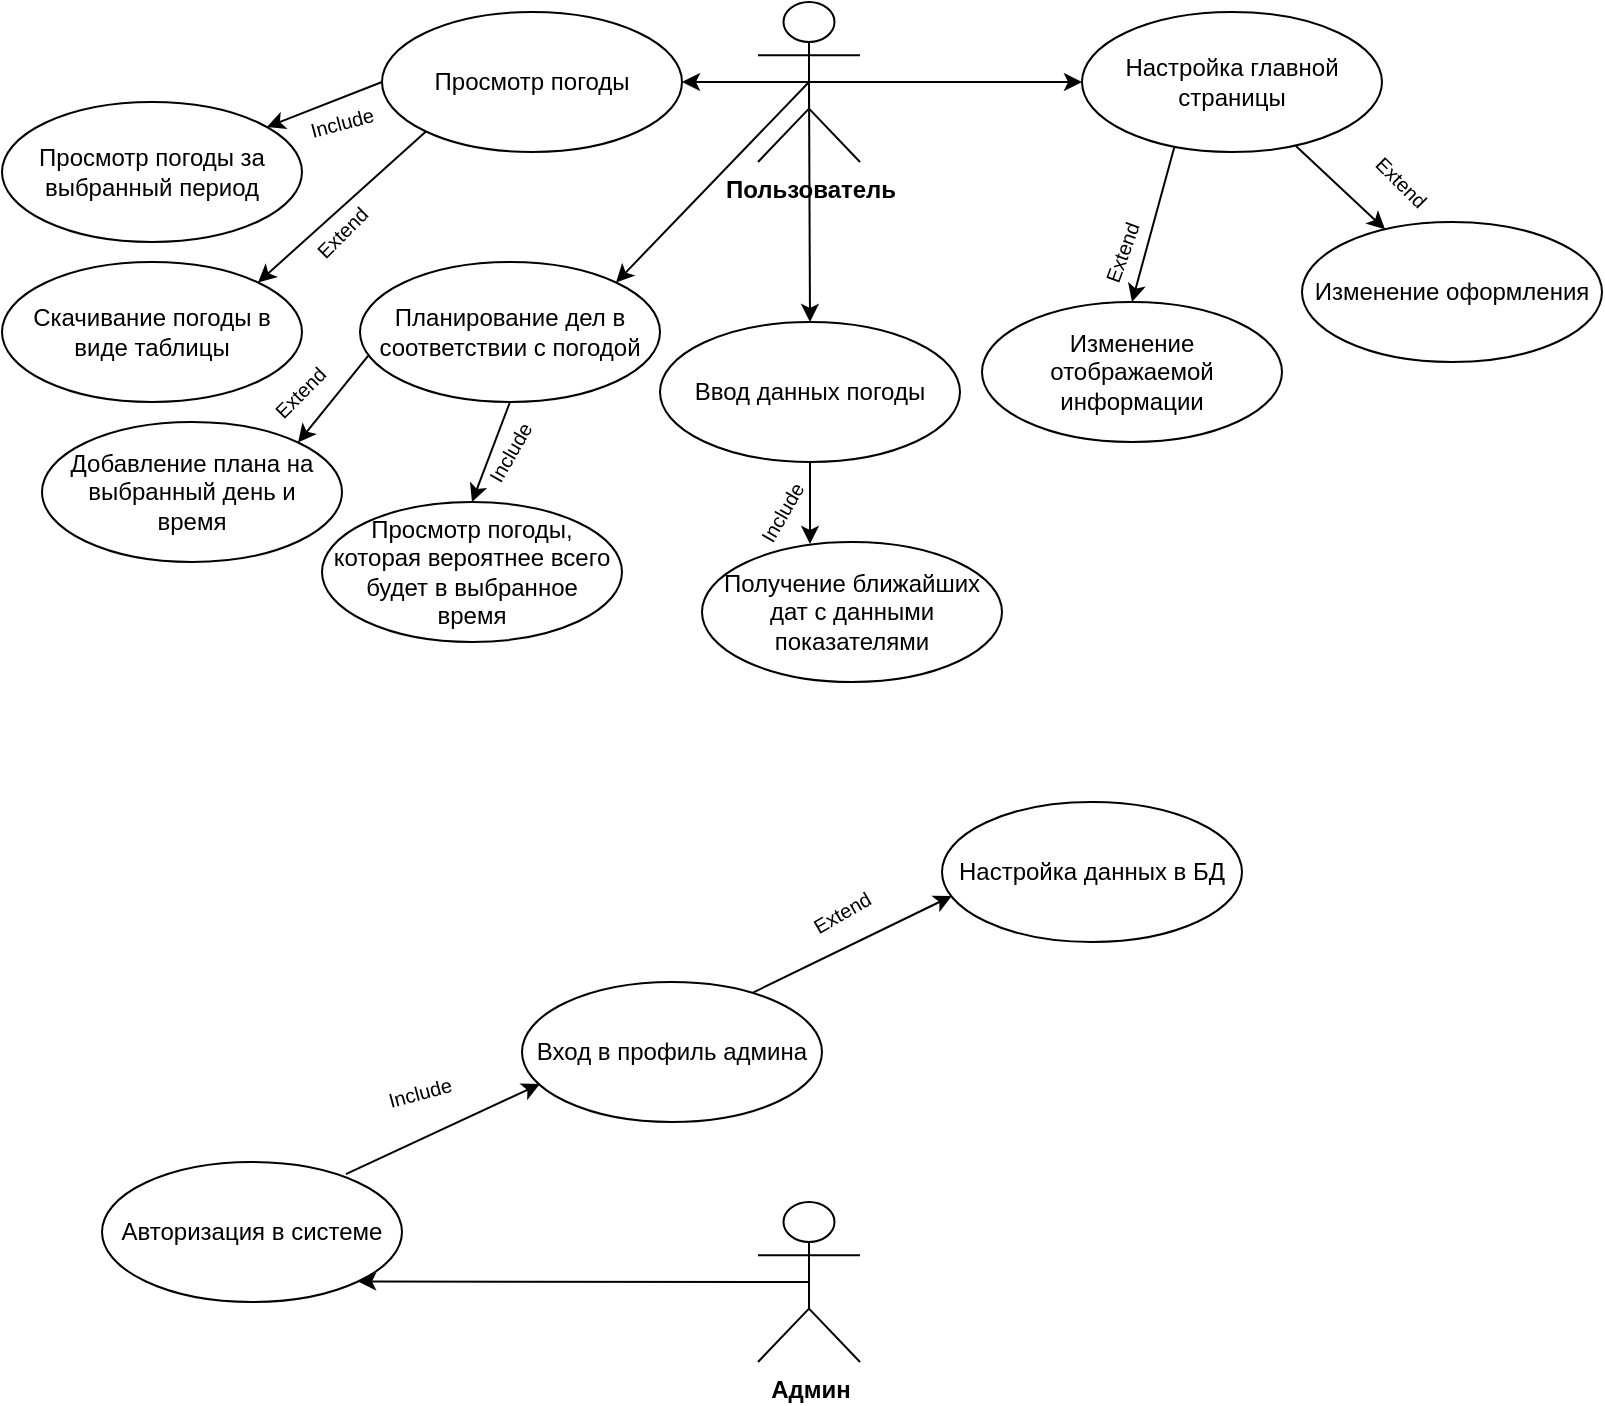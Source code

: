 <mxfile version="21.0.8" type="device"><diagram name="Страница 1" id="Vr6tZi-SWmV44EtBOcXa"><mxGraphModel dx="1434" dy="830" grid="1" gridSize="10" guides="1" tooltips="1" connect="1" arrows="1" fold="1" page="1" pageScale="1" pageWidth="827" pageHeight="1169" math="0" shadow="0"><root><mxCell id="0"/><mxCell id="1" parent="0"/><mxCell id="Df-UxoeK4fdWZhwMRgBq-1" value="&lt;b&gt;Пользователь&lt;/b&gt;" style="shape=umlActor;verticalLabelPosition=bottom;verticalAlign=top;html=1;outlineConnect=0;" parent="1" vertex="1"><mxGeometry x="388" y="10" width="51" height="80" as="geometry"/></mxCell><mxCell id="Df-UxoeK4fdWZhwMRgBq-4" value="Настройка главной страницы" style="ellipse;whiteSpace=wrap;html=1;" parent="1" vertex="1"><mxGeometry x="550" y="15" width="150" height="70" as="geometry"/></mxCell><mxCell id="Df-UxoeK4fdWZhwMRgBq-6" value="Изменение оформления" style="ellipse;whiteSpace=wrap;html=1;" parent="1" vertex="1"><mxGeometry x="660" y="120" width="150" height="70" as="geometry"/></mxCell><mxCell id="Df-UxoeK4fdWZhwMRgBq-7" value="Изменение &lt;br&gt;отображаемой информации" style="ellipse;whiteSpace=wrap;html=1;" parent="1" vertex="1"><mxGeometry x="500" y="160" width="150" height="70" as="geometry"/></mxCell><mxCell id="Df-UxoeK4fdWZhwMRgBq-16" value="" style="endArrow=classic;html=1;rounded=0;exitX=0.713;exitY=0.957;exitDx=0;exitDy=0;exitPerimeter=0;" parent="1" source="Df-UxoeK4fdWZhwMRgBq-4" target="Df-UxoeK4fdWZhwMRgBq-6" edge="1"><mxGeometry width="50" height="50" relative="1" as="geometry"><mxPoint x="550" y="190" as="sourcePoint"/><mxPoint x="650" y="150" as="targetPoint"/></mxGeometry></mxCell><mxCell id="Df-UxoeK4fdWZhwMRgBq-17" value="" style="endArrow=classic;html=1;rounded=0;entryX=0.5;entryY=0;entryDx=0;entryDy=0;exitX=0.307;exitY=0.971;exitDx=0;exitDy=0;exitPerimeter=0;" parent="1" source="Df-UxoeK4fdWZhwMRgBq-4" target="Df-UxoeK4fdWZhwMRgBq-7" edge="1"><mxGeometry width="50" height="50" relative="1" as="geometry"><mxPoint x="490" y="200" as="sourcePoint"/><mxPoint x="440" y="360" as="targetPoint"/></mxGeometry></mxCell><mxCell id="Df-UxoeK4fdWZhwMRgBq-19" value="" style="endArrow=classic;html=1;rounded=0;exitX=0.5;exitY=0.5;exitDx=0;exitDy=0;exitPerimeter=0;" parent="1" source="Df-UxoeK4fdWZhwMRgBq-1" target="Df-UxoeK4fdWZhwMRgBq-4" edge="1"><mxGeometry width="50" height="50" relative="1" as="geometry"><mxPoint x="390" y="410" as="sourcePoint"/><mxPoint x="440" y="360" as="targetPoint"/></mxGeometry></mxCell><mxCell id="Df-UxoeK4fdWZhwMRgBq-21" value="Планирование дел в соответствии с погодой" style="ellipse;whiteSpace=wrap;html=1;" parent="1" vertex="1"><mxGeometry x="189" y="140" width="150" height="70" as="geometry"/></mxCell><mxCell id="Df-UxoeK4fdWZhwMRgBq-22" value="Ввод данных погоды" style="ellipse;whiteSpace=wrap;html=1;" parent="1" vertex="1"><mxGeometry x="339" y="170" width="150" height="70" as="geometry"/></mxCell><mxCell id="Df-UxoeK4fdWZhwMRgBq-23" value="Авторизация в системе" style="ellipse;whiteSpace=wrap;html=1;" parent="1" vertex="1"><mxGeometry x="60" y="590" width="150" height="70" as="geometry"/></mxCell><mxCell id="Df-UxoeK4fdWZhwMRgBq-24" value="Просмотр погоды за выбранный период" style="ellipse;whiteSpace=wrap;html=1;" parent="1" vertex="1"><mxGeometry x="10" y="60" width="150" height="70" as="geometry"/></mxCell><mxCell id="Df-UxoeK4fdWZhwMRgBq-25" value="Скачивание погоды в виде таблицы" style="ellipse;whiteSpace=wrap;html=1;" parent="1" vertex="1"><mxGeometry x="10" y="140" width="150" height="70" as="geometry"/></mxCell><mxCell id="Df-UxoeK4fdWZhwMRgBq-26" value="Просмотр погоды" style="ellipse;whiteSpace=wrap;html=1;" parent="1" vertex="1"><mxGeometry x="200" y="15" width="150" height="70" as="geometry"/></mxCell><mxCell id="Df-UxoeK4fdWZhwMRgBq-28" value="" style="endArrow=classic;html=1;rounded=0;exitX=0;exitY=0.5;exitDx=0;exitDy=0;" parent="1" source="Df-UxoeK4fdWZhwMRgBq-26" target="Df-UxoeK4fdWZhwMRgBq-24" edge="1"><mxGeometry width="50" height="50" relative="1" as="geometry"><mxPoint x="400" y="420" as="sourcePoint"/><mxPoint x="450" y="370" as="targetPoint"/></mxGeometry></mxCell><mxCell id="Df-UxoeK4fdWZhwMRgBq-29" value="" style="endArrow=classic;html=1;rounded=0;exitX=0;exitY=1;exitDx=0;exitDy=0;entryX=1;entryY=0;entryDx=0;entryDy=0;" parent="1" source="Df-UxoeK4fdWZhwMRgBq-26" target="Df-UxoeK4fdWZhwMRgBq-25" edge="1"><mxGeometry width="50" height="50" relative="1" as="geometry"><mxPoint x="410" y="430" as="sourcePoint"/><mxPoint x="460" y="380" as="targetPoint"/></mxGeometry></mxCell><mxCell id="Df-UxoeK4fdWZhwMRgBq-30" value="" style="endArrow=classic;html=1;rounded=0;exitX=0.5;exitY=0.5;exitDx=0;exitDy=0;exitPerimeter=0;entryX=1;entryY=0.5;entryDx=0;entryDy=0;" parent="1" source="Df-UxoeK4fdWZhwMRgBq-1" target="Df-UxoeK4fdWZhwMRgBq-26" edge="1"><mxGeometry width="50" height="50" relative="1" as="geometry"><mxPoint x="420" y="440" as="sourcePoint"/><mxPoint x="470" y="390" as="targetPoint"/></mxGeometry></mxCell><mxCell id="Df-UxoeK4fdWZhwMRgBq-31" value="" style="endArrow=classic;html=1;rounded=0;exitX=0.5;exitY=0.5;exitDx=0;exitDy=0;exitPerimeter=0;entryX=1;entryY=0;entryDx=0;entryDy=0;" parent="1" source="Df-UxoeK4fdWZhwMRgBq-1" target="Df-UxoeK4fdWZhwMRgBq-21" edge="1"><mxGeometry width="50" height="50" relative="1" as="geometry"><mxPoint x="400" y="130" as="sourcePoint"/><mxPoint x="480" y="400" as="targetPoint"/></mxGeometry></mxCell><mxCell id="Df-UxoeK4fdWZhwMRgBq-36" value="" style="endArrow=classic;html=1;rounded=0;entryX=0.5;entryY=0;entryDx=0;entryDy=0;exitX=0.5;exitY=0.5;exitDx=0;exitDy=0;exitPerimeter=0;" parent="1" source="Df-UxoeK4fdWZhwMRgBq-1" target="Df-UxoeK4fdWZhwMRgBq-22" edge="1"><mxGeometry width="50" height="50" relative="1" as="geometry"><mxPoint x="400" y="170" as="sourcePoint"/><mxPoint x="450" y="120" as="targetPoint"/></mxGeometry></mxCell><mxCell id="Df-UxoeK4fdWZhwMRgBq-37" value="" style="endArrow=classic;html=1;rounded=0;exitX=0.5;exitY=1;exitDx=0;exitDy=0;entryX=0.5;entryY=0;entryDx=0;entryDy=0;" parent="1" source="Df-UxoeK4fdWZhwMRgBq-21" target="Df-UxoeK4fdWZhwMRgBq-43" edge="1"><mxGeometry width="50" height="50" relative="1" as="geometry"><mxPoint x="450" y="470" as="sourcePoint"/><mxPoint x="500" y="420" as="targetPoint"/></mxGeometry></mxCell><mxCell id="Df-UxoeK4fdWZhwMRgBq-38" value="" style="endArrow=classic;html=1;rounded=0;entryX=1;entryY=0;entryDx=0;entryDy=0;exitX=0.027;exitY=0.671;exitDx=0;exitDy=0;exitPerimeter=0;" parent="1" source="Df-UxoeK4fdWZhwMRgBq-21" target="Df-UxoeK4fdWZhwMRgBq-44" edge="1"><mxGeometry width="50" height="50" relative="1" as="geometry"><mxPoint x="190" y="190" as="sourcePoint"/><mxPoint x="510" y="430" as="targetPoint"/></mxGeometry></mxCell><mxCell id="Df-UxoeK4fdWZhwMRgBq-43" value="Просмотр погоды, &lt;br&gt;которая вероятнее всего будет в выбранное &lt;br&gt;время" style="ellipse;whiteSpace=wrap;html=1;" parent="1" vertex="1"><mxGeometry x="170" y="260" width="150" height="70" as="geometry"/></mxCell><mxCell id="Df-UxoeK4fdWZhwMRgBq-44" value="Добавление плана на выбранный день и &lt;br&gt;время" style="ellipse;whiteSpace=wrap;html=1;" parent="1" vertex="1"><mxGeometry x="30" y="220" width="150" height="70" as="geometry"/></mxCell><mxCell id="Df-UxoeK4fdWZhwMRgBq-46" value="&lt;b&gt;Админ&lt;/b&gt;" style="shape=umlActor;verticalLabelPosition=bottom;verticalAlign=top;html=1;outlineConnect=0;" parent="1" vertex="1"><mxGeometry x="388" y="610" width="51" height="80" as="geometry"/></mxCell><mxCell id="Df-UxoeK4fdWZhwMRgBq-52" value="" style="endArrow=classic;html=1;rounded=0;exitX=0.813;exitY=0.086;exitDx=0;exitDy=0;exitPerimeter=0;entryX=0.06;entryY=0.729;entryDx=0;entryDy=0;entryPerimeter=0;" parent="1" source="Df-UxoeK4fdWZhwMRgBq-23" target="Df-UxoeK4fdWZhwMRgBq-61" edge="1"><mxGeometry width="50" height="50" relative="1" as="geometry"><mxPoint x="490" y="510" as="sourcePoint"/><mxPoint x="540" y="460" as="targetPoint"/></mxGeometry></mxCell><mxCell id="Df-UxoeK4fdWZhwMRgBq-53" value="" style="endArrow=classic;html=1;rounded=0;exitX=0.76;exitY=0.086;exitDx=0;exitDy=0;entryX=0.033;entryY=0.671;entryDx=0;entryDy=0;entryPerimeter=0;exitPerimeter=0;" parent="1" source="Df-UxoeK4fdWZhwMRgBq-61" target="Df-UxoeK4fdWZhwMRgBq-63" edge="1"><mxGeometry width="50" height="50" relative="1" as="geometry"><mxPoint x="500" y="520" as="sourcePoint"/><mxPoint x="550" y="470" as="targetPoint"/></mxGeometry></mxCell><mxCell id="Df-UxoeK4fdWZhwMRgBq-56" value="" style="endArrow=classic;html=1;rounded=0;exitX=0.5;exitY=0.5;exitDx=0;exitDy=0;exitPerimeter=0;entryX=1;entryY=1;entryDx=0;entryDy=0;" parent="1" source="Df-UxoeK4fdWZhwMRgBq-46" target="Df-UxoeK4fdWZhwMRgBq-23" edge="1"><mxGeometry width="50" height="50" relative="1" as="geometry"><mxPoint x="530" y="550" as="sourcePoint"/><mxPoint x="580" y="500" as="targetPoint"/></mxGeometry></mxCell><mxCell id="Df-UxoeK4fdWZhwMRgBq-61" value="Вход в профиль админа" style="ellipse;whiteSpace=wrap;html=1;" parent="1" vertex="1"><mxGeometry x="270" y="500" width="150" height="70" as="geometry"/></mxCell><mxCell id="Df-UxoeK4fdWZhwMRgBq-63" value="Настройка данных в БД" style="ellipse;whiteSpace=wrap;html=1;" parent="1" vertex="1"><mxGeometry x="480" y="410" width="150" height="70" as="geometry"/></mxCell><mxCell id="Df-UxoeK4fdWZhwMRgBq-69" value="&lt;font style=&quot;font-size: 10px;&quot;&gt;Extend&lt;/font&gt;" style="text;html=1;strokeColor=none;fillColor=none;align=center;verticalAlign=middle;whiteSpace=wrap;rounded=0;rotation=-45;" parent="1" vertex="1"><mxGeometry x="150" y="110" width="60" height="30" as="geometry"/></mxCell><mxCell id="Df-UxoeK4fdWZhwMRgBq-81" value="&lt;font style=&quot;font-size: 10px;&quot;&gt;Include&lt;/font&gt;" style="text;html=1;strokeColor=none;fillColor=none;align=center;verticalAlign=middle;whiteSpace=wrap;rounded=0;rotation=-60;" parent="1" vertex="1"><mxGeometry x="234" y="220" width="60" height="30" as="geometry"/></mxCell><mxCell id="Df-UxoeK4fdWZhwMRgBq-83" value="&lt;font style=&quot;font-size: 10px;&quot;&gt;Include&lt;/font&gt;" style="text;html=1;strokeColor=none;fillColor=none;align=center;verticalAlign=middle;whiteSpace=wrap;rounded=0;rotation=-15;" parent="1" vertex="1"><mxGeometry x="150" y="55" width="60" height="30" as="geometry"/></mxCell><mxCell id="Df-UxoeK4fdWZhwMRgBq-89" value="&lt;font style=&quot;font-size: 10px;&quot;&gt;Include&lt;/font&gt;" style="text;html=1;strokeColor=none;fillColor=none;align=center;verticalAlign=middle;whiteSpace=wrap;rounded=0;rotation=-15;" parent="1" vertex="1"><mxGeometry x="189" y="540" width="60" height="30" as="geometry"/></mxCell><mxCell id="Df-UxoeK4fdWZhwMRgBq-98" value="Получение ближайших дат с данными показателями" style="ellipse;whiteSpace=wrap;html=1;" parent="1" vertex="1"><mxGeometry x="360" y="280" width="150" height="70" as="geometry"/></mxCell><mxCell id="Df-UxoeK4fdWZhwMRgBq-99" value="" style="endArrow=classic;html=1;rounded=0;exitX=0.5;exitY=1;exitDx=0;exitDy=0;entryX=0.36;entryY=0.014;entryDx=0;entryDy=0;entryPerimeter=0;" parent="1" source="Df-UxoeK4fdWZhwMRgBq-22" target="Df-UxoeK4fdWZhwMRgBq-98" edge="1"><mxGeometry width="50" height="50" relative="1" as="geometry"><mxPoint x="339" y="270" as="sourcePoint"/><mxPoint x="414" y="280" as="targetPoint"/></mxGeometry></mxCell><mxCell id="Df-UxoeK4fdWZhwMRgBq-101" value="&lt;font style=&quot;font-size: 10px;&quot;&gt;Include&lt;/font&gt;" style="text;html=1;strokeColor=none;fillColor=none;align=center;verticalAlign=middle;whiteSpace=wrap;rounded=0;rotation=-60;" parent="1" vertex="1"><mxGeometry x="370" y="250" width="60" height="30" as="geometry"/></mxCell><mxCell id="vT1DjjVH9w5QZMsATd6P-1" value="&lt;font style=&quot;font-size: 10px;&quot;&gt;Extend&lt;/font&gt;" style="text;html=1;strokeColor=none;fillColor=none;align=center;verticalAlign=middle;whiteSpace=wrap;rounded=0;rotation=45;" vertex="1" parent="1"><mxGeometry x="680" y="85" width="60" height="30" as="geometry"/></mxCell><mxCell id="vT1DjjVH9w5QZMsATd6P-2" value="&lt;font style=&quot;font-size: 10px;&quot;&gt;Extend&lt;/font&gt;" style="text;html=1;strokeColor=none;fillColor=none;align=center;verticalAlign=middle;whiteSpace=wrap;rounded=0;rotation=-70;" vertex="1" parent="1"><mxGeometry x="540" y="120" width="60" height="30" as="geometry"/></mxCell><mxCell id="vT1DjjVH9w5QZMsATd6P-3" value="&lt;font style=&quot;font-size: 10px;&quot;&gt;Extend&lt;/font&gt;" style="text;html=1;strokeColor=none;fillColor=none;align=center;verticalAlign=middle;whiteSpace=wrap;rounded=0;rotation=-45;" vertex="1" parent="1"><mxGeometry x="129" y="190" width="60" height="30" as="geometry"/></mxCell><mxCell id="vT1DjjVH9w5QZMsATd6P-4" value="&lt;font style=&quot;font-size: 10px;&quot;&gt;Extend&lt;/font&gt;" style="text;html=1;strokeColor=none;fillColor=none;align=center;verticalAlign=middle;whiteSpace=wrap;rounded=0;rotation=-30;" vertex="1" parent="1"><mxGeometry x="400" y="450" width="60" height="30" as="geometry"/></mxCell></root></mxGraphModel></diagram></mxfile>